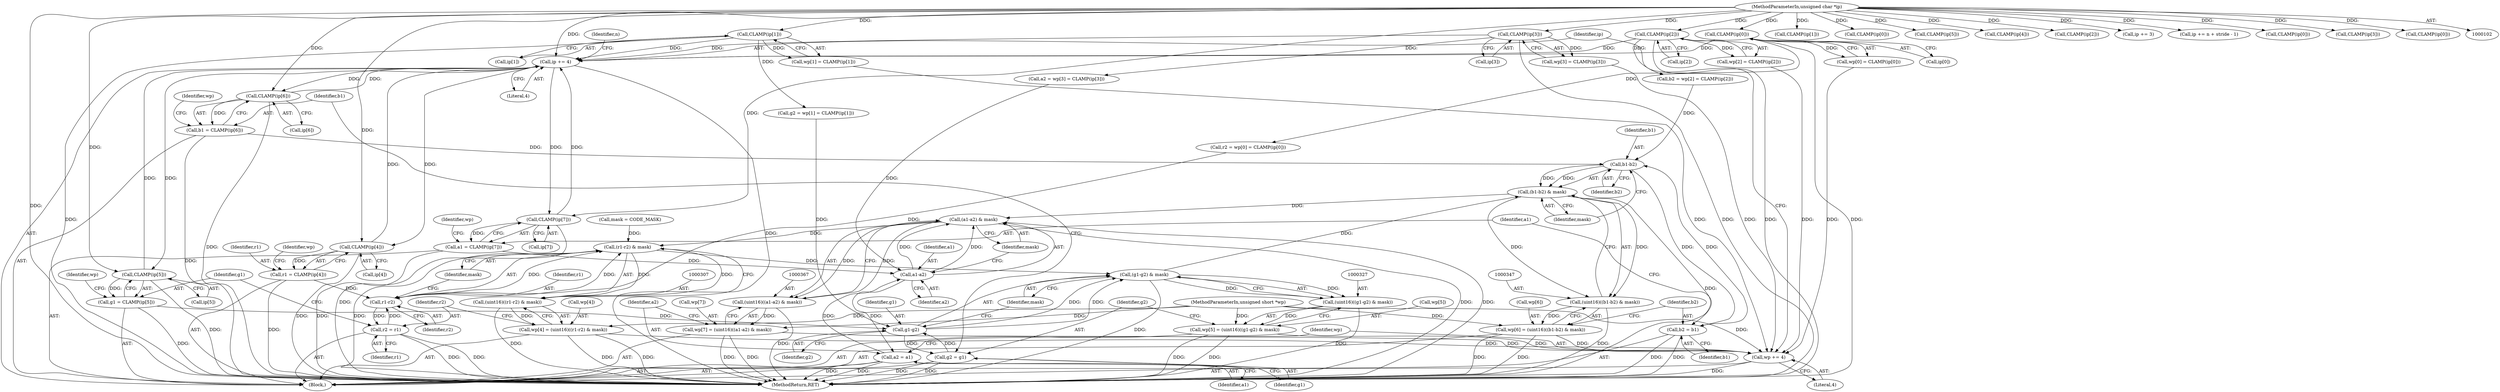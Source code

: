 digraph "0_libtiff_83a4b92815ea04969d494416eaae3d4c6b338e4a#diff-c8b4b355f9b5c06d585b23138e1c185f_0@pointer" {
"1000379" [label="(Call,ip += 4)"];
"1000338" [label="(Call,CLAMP(ip[6]))"];
"1000379" [label="(Call,ip += 4)"];
"1000281" [label="(Call,CLAMP(ip[3]))"];
"1000103" [label="(MethodParameterIn,unsigned char *ip)"];
"1000298" [label="(Call,CLAMP(ip[4]))"];
"1000318" [label="(Call,CLAMP(ip[5]))"];
"1000261" [label="(Call,CLAMP(ip[1]))"];
"1000271" [label="(Call,CLAMP(ip[2]))"];
"1000358" [label="(Call,CLAMP(ip[7]))"];
"1000251" [label="(Call,CLAMP(ip[0]))"];
"1000296" [label="(Call,r1 = CLAMP(ip[4]))"];
"1000309" [label="(Call,r1-r2)"];
"1000308" [label="(Call,(r1-r2) & mask)"];
"1000306" [label="(Call,(uint16)((r1-r2) & mask))"];
"1000302" [label="(Call,wp[4] = (uint16)((r1-r2) & mask))"];
"1000376" [label="(Call,wp += 4)"];
"1000328" [label="(Call,(g1-g2) & mask)"];
"1000326" [label="(Call,(uint16)((g1-g2) & mask))"];
"1000322" [label="(Call,wp[5] = (uint16)((g1-g2) & mask))"];
"1000348" [label="(Call,(b1-b2) & mask)"];
"1000346" [label="(Call,(uint16)((b1-b2) & mask))"];
"1000342" [label="(Call,wp[6] = (uint16)((b1-b2) & mask))"];
"1000368" [label="(Call,(a1-a2) & mask)"];
"1000366" [label="(Call,(uint16)((a1-a2) & mask))"];
"1000362" [label="(Call,wp[7] = (uint16)((a1-a2) & mask))"];
"1000313" [label="(Call,r2 = r1)"];
"1000316" [label="(Call,g1 = CLAMP(ip[5]))"];
"1000329" [label="(Call,g1-g2)"];
"1000333" [label="(Call,g2 = g1)"];
"1000336" [label="(Call,b1 = CLAMP(ip[6]))"];
"1000349" [label="(Call,b1-b2)"];
"1000353" [label="(Call,b2 = b1)"];
"1000356" [label="(Call,a1 = CLAMP(ip[7]))"];
"1000369" [label="(Call,a1-a2)"];
"1000373" [label="(Call,a2 = a1)"];
"1000369" [label="(Call,a1-a2)"];
"1000298" [label="(Call,CLAMP(ip[4]))"];
"1000362" [label="(Call,wp[7] = (uint16)((a1-a2) & mask))"];
"1000148" [label="(Call,CLAMP(ip[1]))"];
"1000303" [label="(Call,wp[4])"];
"1000317" [label="(Identifier,g1)"];
"1000309" [label="(Call,r1-r2)"];
"1000272" [label="(Call,ip[2])"];
"1000368" [label="(Call,(a1-a2) & mask)"];
"1000322" [label="(Call,wp[5] = (uint16)((g1-g2) & mask))"];
"1000275" [label="(Call,a2 = wp[3] = CLAMP(ip[3]))"];
"1000247" [label="(Call,wp[0] = CLAMP(ip[0]))"];
"1000103" [label="(MethodParameterIn,unsigned char *ip)"];
"1000339" [label="(Call,ip[6])"];
"1000343" [label="(Call,wp[6])"];
"1000277" [label="(Call,wp[3] = CLAMP(ip[3]))"];
"1000255" [label="(Call,g2 = wp[1] = CLAMP(ip[1]))"];
"1000445" [label="(MethodReturn,RET)"];
"1000138" [label="(Call,CLAMP(ip[0]))"];
"1000338" [label="(Call,CLAMP(ip[6]))"];
"1000346" [label="(Call,(uint16)((b1-b2) & mask))"];
"1000315" [label="(Identifier,r1)"];
"1000245" [label="(Call,r2 = wp[0] = CLAMP(ip[0]))"];
"1000262" [label="(Call,ip[1])"];
"1000215" [label="(Call,CLAMP(ip[5]))"];
"1000261" [label="(Call,CLAMP(ip[1]))"];
"1000296" [label="(Call,r1 = CLAMP(ip[4]))"];
"1000281" [label="(Call,CLAMP(ip[3]))"];
"1000376" [label="(Call,wp += 4)"];
"1000195" [label="(Call,CLAMP(ip[4]))"];
"1000318" [label="(Call,CLAMP(ip[5]))"];
"1000282" [label="(Call,ip[3])"];
"1000359" [label="(Call,ip[7])"];
"1000354" [label="(Identifier,b2)"];
"1000375" [label="(Identifier,a1)"];
"1000334" [label="(Identifier,g2)"];
"1000377" [label="(Identifier,wp)"];
"1000251" [label="(Call,CLAMP(ip[0]))"];
"1000379" [label="(Call,ip += 4)"];
"1000364" [label="(Identifier,wp)"];
"1000158" [label="(Call,CLAMP(ip[2]))"];
"1000236" [label="(Call,ip += 3)"];
"1000349" [label="(Call,b1-b2)"];
"1000373" [label="(Call,a2 = a1)"];
"1000351" [label="(Identifier,b2)"];
"1000330" [label="(Identifier,g1)"];
"1000344" [label="(Identifier,wp)"];
"1000380" [label="(Identifier,ip)"];
"1000366" [label="(Call,(uint16)((a1-a2) & mask))"];
"1000312" [label="(Identifier,mask)"];
"1000290" [label="(Identifier,n)"];
"1000374" [label="(Identifier,a2)"];
"1000332" [label="(Identifier,mask)"];
"1000316" [label="(Call,g1 = CLAMP(ip[5]))"];
"1000252" [label="(Call,ip[0])"];
"1000311" [label="(Identifier,r2)"];
"1000314" [label="(Identifier,r2)"];
"1000391" [label="(Call,ip += n + stride - 1)"];
"1000326" [label="(Call,(uint16)((g1-g2) & mask))"];
"1000297" [label="(Identifier,r1)"];
"1000302" [label="(Call,wp[4] = (uint16)((r1-r2) & mask))"];
"1000381" [label="(Literal,4)"];
"1000336" [label="(Call,b1 = CLAMP(ip[6]))"];
"1000328" [label="(Call,(g1-g2) & mask)"];
"1000342" [label="(Call,wp[6] = (uint16)((b1-b2) & mask))"];
"1000372" [label="(Identifier,mask)"];
"1000337" [label="(Identifier,b1)"];
"1000119" [label="(Call,mask = CODE_MASK)"];
"1000353" [label="(Call,b2 = b1)"];
"1000370" [label="(Identifier,a1)"];
"1000352" [label="(Identifier,mask)"];
"1000257" [label="(Call,wp[1] = CLAMP(ip[1]))"];
"1000267" [label="(Call,wp[2] = CLAMP(ip[2]))"];
"1000299" [label="(Call,ip[4])"];
"1000350" [label="(Identifier,b1)"];
"1000323" [label="(Call,wp[5])"];
"1000106" [label="(MethodParameterIn,unsigned short *wp)"];
"1000271" [label="(Call,CLAMP(ip[2]))"];
"1000292" [label="(Block,)"];
"1000333" [label="(Call,g2 = g1)"];
"1000329" [label="(Call,g1-g2)"];
"1000355" [label="(Identifier,b1)"];
"1000304" [label="(Identifier,wp)"];
"1000439" [label="(Call,CLAMP(ip[0]))"];
"1000358" [label="(Call,CLAMP(ip[7]))"];
"1000356" [label="(Call,a1 = CLAMP(ip[7]))"];
"1000306" [label="(Call,(uint16)((r1-r2) & mask))"];
"1000357" [label="(Identifier,a1)"];
"1000313" [label="(Call,r2 = r1)"];
"1000310" [label="(Identifier,r1)"];
"1000371" [label="(Identifier,a2)"];
"1000175" [label="(Call,CLAMP(ip[3]))"];
"1000331" [label="(Identifier,g2)"];
"1000412" [label="(Call,CLAMP(ip[0]))"];
"1000363" [label="(Call,wp[7])"];
"1000378" [label="(Literal,4)"];
"1000319" [label="(Call,ip[5])"];
"1000265" [label="(Call,b2 = wp[2] = CLAMP(ip[2]))"];
"1000324" [label="(Identifier,wp)"];
"1000308" [label="(Call,(r1-r2) & mask)"];
"1000335" [label="(Identifier,g1)"];
"1000348" [label="(Call,(b1-b2) & mask)"];
"1000379" -> "1000292"  [label="AST: "];
"1000379" -> "1000381"  [label="CFG: "];
"1000380" -> "1000379"  [label="AST: "];
"1000381" -> "1000379"  [label="AST: "];
"1000290" -> "1000379"  [label="CFG: "];
"1000379" -> "1000445"  [label="DDG: "];
"1000379" -> "1000298"  [label="DDG: "];
"1000379" -> "1000318"  [label="DDG: "];
"1000379" -> "1000338"  [label="DDG: "];
"1000379" -> "1000358"  [label="DDG: "];
"1000338" -> "1000379"  [label="DDG: "];
"1000281" -> "1000379"  [label="DDG: "];
"1000298" -> "1000379"  [label="DDG: "];
"1000318" -> "1000379"  [label="DDG: "];
"1000261" -> "1000379"  [label="DDG: "];
"1000271" -> "1000379"  [label="DDG: "];
"1000358" -> "1000379"  [label="DDG: "];
"1000251" -> "1000379"  [label="DDG: "];
"1000103" -> "1000379"  [label="DDG: "];
"1000338" -> "1000336"  [label="AST: "];
"1000338" -> "1000339"  [label="CFG: "];
"1000339" -> "1000338"  [label="AST: "];
"1000336" -> "1000338"  [label="CFG: "];
"1000338" -> "1000445"  [label="DDG: "];
"1000338" -> "1000336"  [label="DDG: "];
"1000103" -> "1000338"  [label="DDG: "];
"1000281" -> "1000277"  [label="AST: "];
"1000281" -> "1000282"  [label="CFG: "];
"1000282" -> "1000281"  [label="AST: "];
"1000277" -> "1000281"  [label="CFG: "];
"1000281" -> "1000445"  [label="DDG: "];
"1000281" -> "1000275"  [label="DDG: "];
"1000281" -> "1000277"  [label="DDG: "];
"1000103" -> "1000281"  [label="DDG: "];
"1000103" -> "1000102"  [label="AST: "];
"1000103" -> "1000445"  [label="DDG: "];
"1000103" -> "1000138"  [label="DDG: "];
"1000103" -> "1000148"  [label="DDG: "];
"1000103" -> "1000158"  [label="DDG: "];
"1000103" -> "1000175"  [label="DDG: "];
"1000103" -> "1000195"  [label="DDG: "];
"1000103" -> "1000215"  [label="DDG: "];
"1000103" -> "1000236"  [label="DDG: "];
"1000103" -> "1000251"  [label="DDG: "];
"1000103" -> "1000261"  [label="DDG: "];
"1000103" -> "1000271"  [label="DDG: "];
"1000103" -> "1000298"  [label="DDG: "];
"1000103" -> "1000318"  [label="DDG: "];
"1000103" -> "1000358"  [label="DDG: "];
"1000103" -> "1000391"  [label="DDG: "];
"1000103" -> "1000412"  [label="DDG: "];
"1000103" -> "1000439"  [label="DDG: "];
"1000298" -> "1000296"  [label="AST: "];
"1000298" -> "1000299"  [label="CFG: "];
"1000299" -> "1000298"  [label="AST: "];
"1000296" -> "1000298"  [label="CFG: "];
"1000298" -> "1000445"  [label="DDG: "];
"1000298" -> "1000296"  [label="DDG: "];
"1000318" -> "1000316"  [label="AST: "];
"1000318" -> "1000319"  [label="CFG: "];
"1000319" -> "1000318"  [label="AST: "];
"1000316" -> "1000318"  [label="CFG: "];
"1000318" -> "1000445"  [label="DDG: "];
"1000318" -> "1000316"  [label="DDG: "];
"1000261" -> "1000257"  [label="AST: "];
"1000261" -> "1000262"  [label="CFG: "];
"1000262" -> "1000261"  [label="AST: "];
"1000257" -> "1000261"  [label="CFG: "];
"1000261" -> "1000445"  [label="DDG: "];
"1000261" -> "1000255"  [label="DDG: "];
"1000261" -> "1000257"  [label="DDG: "];
"1000271" -> "1000267"  [label="AST: "];
"1000271" -> "1000272"  [label="CFG: "];
"1000272" -> "1000271"  [label="AST: "];
"1000267" -> "1000271"  [label="CFG: "];
"1000271" -> "1000445"  [label="DDG: "];
"1000271" -> "1000265"  [label="DDG: "];
"1000271" -> "1000267"  [label="DDG: "];
"1000358" -> "1000356"  [label="AST: "];
"1000358" -> "1000359"  [label="CFG: "];
"1000359" -> "1000358"  [label="AST: "];
"1000356" -> "1000358"  [label="CFG: "];
"1000358" -> "1000445"  [label="DDG: "];
"1000358" -> "1000356"  [label="DDG: "];
"1000251" -> "1000247"  [label="AST: "];
"1000251" -> "1000252"  [label="CFG: "];
"1000252" -> "1000251"  [label="AST: "];
"1000247" -> "1000251"  [label="CFG: "];
"1000251" -> "1000445"  [label="DDG: "];
"1000251" -> "1000245"  [label="DDG: "];
"1000251" -> "1000247"  [label="DDG: "];
"1000296" -> "1000292"  [label="AST: "];
"1000297" -> "1000296"  [label="AST: "];
"1000304" -> "1000296"  [label="CFG: "];
"1000296" -> "1000445"  [label="DDG: "];
"1000296" -> "1000309"  [label="DDG: "];
"1000309" -> "1000308"  [label="AST: "];
"1000309" -> "1000311"  [label="CFG: "];
"1000310" -> "1000309"  [label="AST: "];
"1000311" -> "1000309"  [label="AST: "];
"1000312" -> "1000309"  [label="CFG: "];
"1000309" -> "1000308"  [label="DDG: "];
"1000309" -> "1000308"  [label="DDG: "];
"1000245" -> "1000309"  [label="DDG: "];
"1000313" -> "1000309"  [label="DDG: "];
"1000309" -> "1000313"  [label="DDG: "];
"1000308" -> "1000306"  [label="AST: "];
"1000308" -> "1000312"  [label="CFG: "];
"1000312" -> "1000308"  [label="AST: "];
"1000306" -> "1000308"  [label="CFG: "];
"1000308" -> "1000445"  [label="DDG: "];
"1000308" -> "1000306"  [label="DDG: "];
"1000308" -> "1000306"  [label="DDG: "];
"1000119" -> "1000308"  [label="DDG: "];
"1000368" -> "1000308"  [label="DDG: "];
"1000308" -> "1000328"  [label="DDG: "];
"1000306" -> "1000302"  [label="AST: "];
"1000307" -> "1000306"  [label="AST: "];
"1000302" -> "1000306"  [label="CFG: "];
"1000306" -> "1000445"  [label="DDG: "];
"1000306" -> "1000302"  [label="DDG: "];
"1000302" -> "1000292"  [label="AST: "];
"1000303" -> "1000302"  [label="AST: "];
"1000314" -> "1000302"  [label="CFG: "];
"1000302" -> "1000445"  [label="DDG: "];
"1000302" -> "1000445"  [label="DDG: "];
"1000106" -> "1000302"  [label="DDG: "];
"1000302" -> "1000376"  [label="DDG: "];
"1000376" -> "1000292"  [label="AST: "];
"1000376" -> "1000378"  [label="CFG: "];
"1000377" -> "1000376"  [label="AST: "];
"1000378" -> "1000376"  [label="AST: "];
"1000380" -> "1000376"  [label="CFG: "];
"1000376" -> "1000445"  [label="DDG: "];
"1000247" -> "1000376"  [label="DDG: "];
"1000342" -> "1000376"  [label="DDG: "];
"1000267" -> "1000376"  [label="DDG: "];
"1000257" -> "1000376"  [label="DDG: "];
"1000277" -> "1000376"  [label="DDG: "];
"1000322" -> "1000376"  [label="DDG: "];
"1000362" -> "1000376"  [label="DDG: "];
"1000106" -> "1000376"  [label="DDG: "];
"1000328" -> "1000326"  [label="AST: "];
"1000328" -> "1000332"  [label="CFG: "];
"1000329" -> "1000328"  [label="AST: "];
"1000332" -> "1000328"  [label="AST: "];
"1000326" -> "1000328"  [label="CFG: "];
"1000328" -> "1000445"  [label="DDG: "];
"1000328" -> "1000326"  [label="DDG: "];
"1000328" -> "1000326"  [label="DDG: "];
"1000329" -> "1000328"  [label="DDG: "];
"1000329" -> "1000328"  [label="DDG: "];
"1000328" -> "1000348"  [label="DDG: "];
"1000326" -> "1000322"  [label="AST: "];
"1000327" -> "1000326"  [label="AST: "];
"1000322" -> "1000326"  [label="CFG: "];
"1000326" -> "1000445"  [label="DDG: "];
"1000326" -> "1000322"  [label="DDG: "];
"1000322" -> "1000292"  [label="AST: "];
"1000323" -> "1000322"  [label="AST: "];
"1000334" -> "1000322"  [label="CFG: "];
"1000322" -> "1000445"  [label="DDG: "];
"1000322" -> "1000445"  [label="DDG: "];
"1000106" -> "1000322"  [label="DDG: "];
"1000348" -> "1000346"  [label="AST: "];
"1000348" -> "1000352"  [label="CFG: "];
"1000349" -> "1000348"  [label="AST: "];
"1000352" -> "1000348"  [label="AST: "];
"1000346" -> "1000348"  [label="CFG: "];
"1000348" -> "1000445"  [label="DDG: "];
"1000348" -> "1000346"  [label="DDG: "];
"1000348" -> "1000346"  [label="DDG: "];
"1000349" -> "1000348"  [label="DDG: "];
"1000349" -> "1000348"  [label="DDG: "];
"1000348" -> "1000368"  [label="DDG: "];
"1000346" -> "1000342"  [label="AST: "];
"1000347" -> "1000346"  [label="AST: "];
"1000342" -> "1000346"  [label="CFG: "];
"1000346" -> "1000445"  [label="DDG: "];
"1000346" -> "1000342"  [label="DDG: "];
"1000342" -> "1000292"  [label="AST: "];
"1000343" -> "1000342"  [label="AST: "];
"1000354" -> "1000342"  [label="CFG: "];
"1000342" -> "1000445"  [label="DDG: "];
"1000342" -> "1000445"  [label="DDG: "];
"1000106" -> "1000342"  [label="DDG: "];
"1000368" -> "1000366"  [label="AST: "];
"1000368" -> "1000372"  [label="CFG: "];
"1000369" -> "1000368"  [label="AST: "];
"1000372" -> "1000368"  [label="AST: "];
"1000366" -> "1000368"  [label="CFG: "];
"1000368" -> "1000445"  [label="DDG: "];
"1000368" -> "1000445"  [label="DDG: "];
"1000368" -> "1000366"  [label="DDG: "];
"1000368" -> "1000366"  [label="DDG: "];
"1000369" -> "1000368"  [label="DDG: "];
"1000369" -> "1000368"  [label="DDG: "];
"1000366" -> "1000362"  [label="AST: "];
"1000367" -> "1000366"  [label="AST: "];
"1000362" -> "1000366"  [label="CFG: "];
"1000366" -> "1000445"  [label="DDG: "];
"1000366" -> "1000362"  [label="DDG: "];
"1000362" -> "1000292"  [label="AST: "];
"1000363" -> "1000362"  [label="AST: "];
"1000374" -> "1000362"  [label="CFG: "];
"1000362" -> "1000445"  [label="DDG: "];
"1000362" -> "1000445"  [label="DDG: "];
"1000106" -> "1000362"  [label="DDG: "];
"1000313" -> "1000292"  [label="AST: "];
"1000313" -> "1000315"  [label="CFG: "];
"1000314" -> "1000313"  [label="AST: "];
"1000315" -> "1000313"  [label="AST: "];
"1000317" -> "1000313"  [label="CFG: "];
"1000313" -> "1000445"  [label="DDG: "];
"1000313" -> "1000445"  [label="DDG: "];
"1000316" -> "1000292"  [label="AST: "];
"1000317" -> "1000316"  [label="AST: "];
"1000324" -> "1000316"  [label="CFG: "];
"1000316" -> "1000445"  [label="DDG: "];
"1000316" -> "1000329"  [label="DDG: "];
"1000329" -> "1000331"  [label="CFG: "];
"1000330" -> "1000329"  [label="AST: "];
"1000331" -> "1000329"  [label="AST: "];
"1000332" -> "1000329"  [label="CFG: "];
"1000333" -> "1000329"  [label="DDG: "];
"1000255" -> "1000329"  [label="DDG: "];
"1000329" -> "1000333"  [label="DDG: "];
"1000333" -> "1000292"  [label="AST: "];
"1000333" -> "1000335"  [label="CFG: "];
"1000334" -> "1000333"  [label="AST: "];
"1000335" -> "1000333"  [label="AST: "];
"1000337" -> "1000333"  [label="CFG: "];
"1000333" -> "1000445"  [label="DDG: "];
"1000333" -> "1000445"  [label="DDG: "];
"1000336" -> "1000292"  [label="AST: "];
"1000337" -> "1000336"  [label="AST: "];
"1000344" -> "1000336"  [label="CFG: "];
"1000336" -> "1000445"  [label="DDG: "];
"1000336" -> "1000349"  [label="DDG: "];
"1000349" -> "1000351"  [label="CFG: "];
"1000350" -> "1000349"  [label="AST: "];
"1000351" -> "1000349"  [label="AST: "];
"1000352" -> "1000349"  [label="CFG: "];
"1000265" -> "1000349"  [label="DDG: "];
"1000353" -> "1000349"  [label="DDG: "];
"1000349" -> "1000353"  [label="DDG: "];
"1000353" -> "1000292"  [label="AST: "];
"1000353" -> "1000355"  [label="CFG: "];
"1000354" -> "1000353"  [label="AST: "];
"1000355" -> "1000353"  [label="AST: "];
"1000357" -> "1000353"  [label="CFG: "];
"1000353" -> "1000445"  [label="DDG: "];
"1000353" -> "1000445"  [label="DDG: "];
"1000356" -> "1000292"  [label="AST: "];
"1000357" -> "1000356"  [label="AST: "];
"1000364" -> "1000356"  [label="CFG: "];
"1000356" -> "1000445"  [label="DDG: "];
"1000356" -> "1000369"  [label="DDG: "];
"1000369" -> "1000371"  [label="CFG: "];
"1000370" -> "1000369"  [label="AST: "];
"1000371" -> "1000369"  [label="AST: "];
"1000372" -> "1000369"  [label="CFG: "];
"1000275" -> "1000369"  [label="DDG: "];
"1000373" -> "1000369"  [label="DDG: "];
"1000369" -> "1000373"  [label="DDG: "];
"1000373" -> "1000292"  [label="AST: "];
"1000373" -> "1000375"  [label="CFG: "];
"1000374" -> "1000373"  [label="AST: "];
"1000375" -> "1000373"  [label="AST: "];
"1000377" -> "1000373"  [label="CFG: "];
"1000373" -> "1000445"  [label="DDG: "];
"1000373" -> "1000445"  [label="DDG: "];
}
